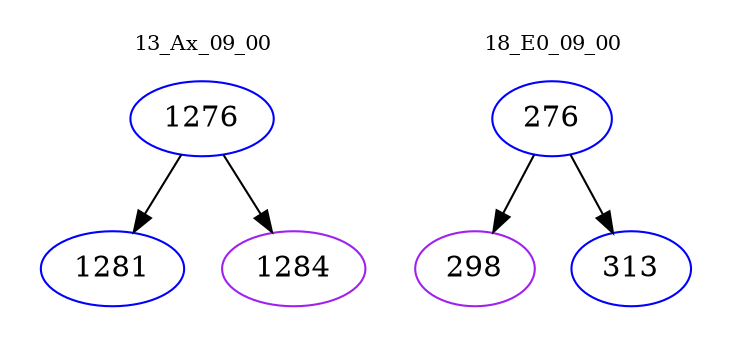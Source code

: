 digraph{
subgraph cluster_0 {
color = white
label = "13_Ax_09_00";
fontsize=10;
T0_1276 [label="1276", color="blue"]
T0_1276 -> T0_1281 [color="black"]
T0_1281 [label="1281", color="blue"]
T0_1276 -> T0_1284 [color="black"]
T0_1284 [label="1284", color="purple"]
}
subgraph cluster_1 {
color = white
label = "18_E0_09_00";
fontsize=10;
T1_276 [label="276", color="blue"]
T1_276 -> T1_298 [color="black"]
T1_298 [label="298", color="purple"]
T1_276 -> T1_313 [color="black"]
T1_313 [label="313", color="blue"]
}
}
